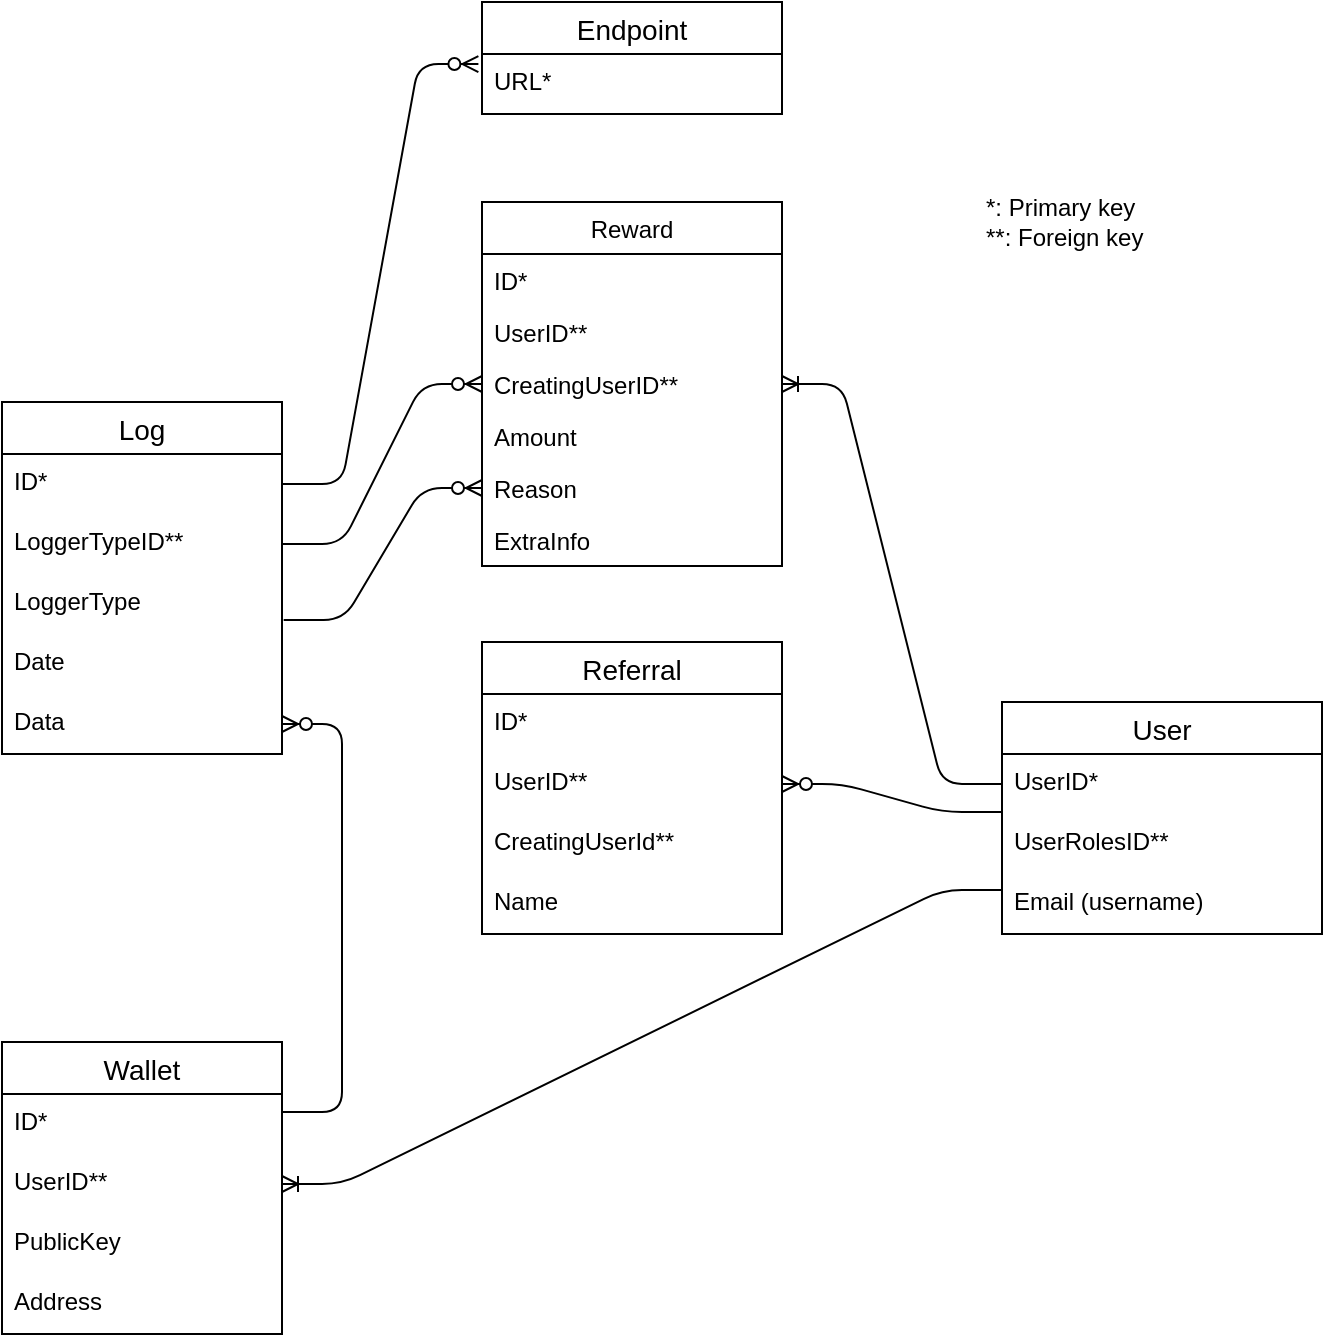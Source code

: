 <mxfile version="14.4.4" type="device"><diagram id="-R4wV61z0FhMpNAPlASs" name="Page-1"><mxGraphModel dx="946" dy="566" grid="1" gridSize="10" guides="1" tooltips="1" connect="1" arrows="1" fold="1" page="1" pageScale="1" pageWidth="850" pageHeight="1100" math="0" shadow="0"><root><mxCell id="0"/><mxCell id="1" parent="0"/><mxCell id="VogovKga2d4YdazWaHmc-1" value="User" style="swimlane;fontStyle=0;childLayout=stackLayout;horizontal=1;startSize=26;horizontalStack=0;resizeParent=1;resizeParentMax=0;resizeLast=0;collapsible=1;marginBottom=0;align=center;fontSize=14;" parent="1" vertex="1"><mxGeometry x="540" y="570" width="160" height="116" as="geometry"/></mxCell><mxCell id="VogovKga2d4YdazWaHmc-2" value="UserID*" style="text;strokeColor=none;fillColor=none;spacingLeft=4;spacingRight=4;overflow=hidden;rotatable=0;points=[[0,0.5],[1,0.5]];portConstraint=eastwest;fontSize=12;" parent="VogovKga2d4YdazWaHmc-1" vertex="1"><mxGeometry y="26" width="160" height="30" as="geometry"/></mxCell><mxCell id="VogovKga2d4YdazWaHmc-3" value="UserRolesID**" style="text;strokeColor=none;fillColor=none;spacingLeft=4;spacingRight=4;overflow=hidden;rotatable=0;points=[[0,0.5],[1,0.5]];portConstraint=eastwest;fontSize=12;" parent="VogovKga2d4YdazWaHmc-1" vertex="1"><mxGeometry y="56" width="160" height="30" as="geometry"/></mxCell><mxCell id="VogovKga2d4YdazWaHmc-4" value="Email (username)" style="text;strokeColor=none;fillColor=none;spacingLeft=4;spacingRight=4;overflow=hidden;rotatable=0;points=[[0,0.5],[1,0.5]];portConstraint=eastwest;fontSize=12;" parent="VogovKga2d4YdazWaHmc-1" vertex="1"><mxGeometry y="86" width="160" height="30" as="geometry"/></mxCell><mxCell id="VogovKga2d4YdazWaHmc-16" value="Reward" style="swimlane;fontStyle=0;childLayout=stackLayout;horizontal=1;startSize=26;fillColor=none;horizontalStack=0;resizeParent=1;resizeParentMax=0;resizeLast=0;collapsible=1;marginBottom=0;" parent="1" vertex="1"><mxGeometry x="280" y="320" width="150" height="182" as="geometry"/></mxCell><mxCell id="VogovKga2d4YdazWaHmc-29" value="ID*" style="text;strokeColor=none;fillColor=none;align=left;verticalAlign=top;spacingLeft=4;spacingRight=4;overflow=hidden;rotatable=0;points=[[0,0.5],[1,0.5]];portConstraint=eastwest;" parent="VogovKga2d4YdazWaHmc-16" vertex="1"><mxGeometry y="26" width="150" height="26" as="geometry"/></mxCell><mxCell id="aOdp0XbVGNVfr9wfOgnh-13" value="UserID**" style="text;strokeColor=none;fillColor=none;align=left;verticalAlign=top;spacingLeft=4;spacingRight=4;overflow=hidden;rotatable=0;points=[[0,0.5],[1,0.5]];portConstraint=eastwest;" parent="VogovKga2d4YdazWaHmc-16" vertex="1"><mxGeometry y="52" width="150" height="26" as="geometry"/></mxCell><mxCell id="bJdyd767cQBEqQ9NRChY-1" value="CreatingUserID**&#10;" style="text;strokeColor=none;fillColor=none;align=left;verticalAlign=top;spacingLeft=4;spacingRight=4;overflow=hidden;rotatable=0;points=[[0,0.5],[1,0.5]];portConstraint=eastwest;" parent="VogovKga2d4YdazWaHmc-16" vertex="1"><mxGeometry y="78" width="150" height="26" as="geometry"/></mxCell><mxCell id="VogovKga2d4YdazWaHmc-18" value="Amount&#10;" style="text;strokeColor=none;fillColor=none;align=left;verticalAlign=top;spacingLeft=4;spacingRight=4;overflow=hidden;rotatable=0;points=[[0,0.5],[1,0.5]];portConstraint=eastwest;" parent="VogovKga2d4YdazWaHmc-16" vertex="1"><mxGeometry y="104" width="150" height="26" as="geometry"/></mxCell><mxCell id="VogovKga2d4YdazWaHmc-19" value="Reason&#10;" style="text;strokeColor=none;fillColor=none;align=left;verticalAlign=top;spacingLeft=4;spacingRight=4;overflow=hidden;rotatable=0;points=[[0,0.5],[1,0.5]];portConstraint=eastwest;" parent="VogovKga2d4YdazWaHmc-16" vertex="1"><mxGeometry y="130" width="150" height="26" as="geometry"/></mxCell><mxCell id="QWIWX1Q93222O7gZUJ-s-7" value="ExtraInfo" style="text;strokeColor=none;fillColor=none;align=left;verticalAlign=top;spacingLeft=4;spacingRight=4;overflow=hidden;rotatable=0;points=[[0,0.5],[1,0.5]];portConstraint=eastwest;" parent="VogovKga2d4YdazWaHmc-16" vertex="1"><mxGeometry y="156" width="150" height="26" as="geometry"/></mxCell><mxCell id="bJdyd767cQBEqQ9NRChY-3" value="Referral" style="swimlane;fontStyle=0;childLayout=stackLayout;horizontal=1;startSize=26;horizontalStack=0;resizeParent=1;resizeParentMax=0;resizeLast=0;collapsible=1;marginBottom=0;align=center;fontSize=14;" parent="1" vertex="1"><mxGeometry x="280" y="540" width="150" height="146" as="geometry"/></mxCell><mxCell id="bJdyd767cQBEqQ9NRChY-8" value="ID*" style="text;strokeColor=none;fillColor=none;spacingLeft=4;spacingRight=4;overflow=hidden;rotatable=0;points=[[0,0.5],[1,0.5]];portConstraint=eastwest;fontSize=12;" parent="bJdyd767cQBEqQ9NRChY-3" vertex="1"><mxGeometry y="26" width="150" height="30" as="geometry"/></mxCell><mxCell id="bJdyd767cQBEqQ9NRChY-4" value="UserID**" style="text;strokeColor=none;fillColor=none;spacingLeft=4;spacingRight=4;overflow=hidden;rotatable=0;points=[[0,0.5],[1,0.5]];portConstraint=eastwest;fontSize=12;" parent="bJdyd767cQBEqQ9NRChY-3" vertex="1"><mxGeometry y="56" width="150" height="30" as="geometry"/></mxCell><mxCell id="a344jlnvcdazKrhl5FHc-2" value="CreatingUserId**" style="text;strokeColor=none;fillColor=none;spacingLeft=4;spacingRight=4;overflow=hidden;rotatable=0;points=[[0,0.5],[1,0.5]];portConstraint=eastwest;fontSize=12;" parent="bJdyd767cQBEqQ9NRChY-3" vertex="1"><mxGeometry y="86" width="150" height="30" as="geometry"/></mxCell><mxCell id="-M7NrTbBrlnv17T3BPxq-1" value="Name" style="text;strokeColor=none;fillColor=none;spacingLeft=4;spacingRight=4;overflow=hidden;rotatable=0;points=[[0,0.5],[1,0.5]];portConstraint=eastwest;fontSize=12;" parent="bJdyd767cQBEqQ9NRChY-3" vertex="1"><mxGeometry y="116" width="150" height="30" as="geometry"/></mxCell><mxCell id="bJdyd767cQBEqQ9NRChY-7" value="" style="edgeStyle=entityRelationEdgeStyle;fontSize=12;html=1;endArrow=ERzeroToMany;endFill=1;exitX=0;exitY=-0.033;exitDx=0;exitDy=0;exitPerimeter=0;" parent="1" source="VogovKga2d4YdazWaHmc-3" target="bJdyd767cQBEqQ9NRChY-4" edge="1"><mxGeometry width="100" height="100" relative="1" as="geometry"><mxPoint x="462" y="509" as="sourcePoint"/><mxPoint x="200" y="649.998" as="targetPoint"/></mxGeometry></mxCell><mxCell id="aOdp0XbVGNVfr9wfOgnh-12" value="" style="edgeStyle=entityRelationEdgeStyle;fontSize=12;html=1;endArrow=ERoneToMany;" parent="1" source="VogovKga2d4YdazWaHmc-2" target="bJdyd767cQBEqQ9NRChY-1" edge="1"><mxGeometry width="100" height="100" relative="1" as="geometry"><mxPoint x="470" y="580" as="sourcePoint"/><mxPoint x="570" y="480" as="targetPoint"/></mxGeometry></mxCell><mxCell id="aOdp0XbVGNVfr9wfOgnh-15" value="*: Primary key&lt;br&gt;**: Foreign key" style="text;html=1;strokeColor=none;fillColor=none;align=left;verticalAlign=middle;whiteSpace=wrap;rounded=0;" parent="1" vertex="1"><mxGeometry x="530" y="320" width="110" height="20" as="geometry"/></mxCell><mxCell id="QWIWX1Q93222O7gZUJ-s-1" value="Wallet" style="swimlane;fontStyle=0;childLayout=stackLayout;horizontal=1;startSize=26;horizontalStack=0;resizeParent=1;resizeParentMax=0;resizeLast=0;collapsible=1;marginBottom=0;align=center;fontSize=14;" parent="1" vertex="1"><mxGeometry x="40" y="740" width="140" height="146" as="geometry"/></mxCell><mxCell id="QWIWX1Q93222O7gZUJ-s-2" value="ID*" style="text;strokeColor=none;fillColor=none;spacingLeft=4;spacingRight=4;overflow=hidden;rotatable=0;points=[[0,0.5],[1,0.5]];portConstraint=eastwest;fontSize=12;" parent="QWIWX1Q93222O7gZUJ-s-1" vertex="1"><mxGeometry y="26" width="140" height="30" as="geometry"/></mxCell><mxCell id="QWIWX1Q93222O7gZUJ-s-3" value="UserID**" style="text;strokeColor=none;fillColor=none;spacingLeft=4;spacingRight=4;overflow=hidden;rotatable=0;points=[[0,0.5],[1,0.5]];portConstraint=eastwest;fontSize=12;" parent="QWIWX1Q93222O7gZUJ-s-1" vertex="1"><mxGeometry y="56" width="140" height="30" as="geometry"/></mxCell><mxCell id="QWIWX1Q93222O7gZUJ-s-4" value="PublicKey" style="text;strokeColor=none;fillColor=none;spacingLeft=4;spacingRight=4;overflow=hidden;rotatable=0;points=[[0,0.5],[1,0.5]];portConstraint=eastwest;fontSize=12;" parent="QWIWX1Q93222O7gZUJ-s-1" vertex="1"><mxGeometry y="86" width="140" height="30" as="geometry"/></mxCell><mxCell id="C5HqsmhiR6ByUWcvIQ6u-1" value="Address" style="text;strokeColor=none;fillColor=none;spacingLeft=4;spacingRight=4;overflow=hidden;rotatable=0;points=[[0,0.5],[1,0.5]];portConstraint=eastwest;fontSize=12;" parent="QWIWX1Q93222O7gZUJ-s-1" vertex="1"><mxGeometry y="116" width="140" height="30" as="geometry"/></mxCell><mxCell id="QWIWX1Q93222O7gZUJ-s-6" style="edgeStyle=orthogonalEdgeStyle;rounded=0;orthogonalLoop=1;jettySize=auto;html=1;exitX=1;exitY=0.5;exitDx=0;exitDy=0;" parent="QWIWX1Q93222O7gZUJ-s-1" source="QWIWX1Q93222O7gZUJ-s-3" target="QWIWX1Q93222O7gZUJ-s-3" edge="1"><mxGeometry relative="1" as="geometry"/></mxCell><mxCell id="QWIWX1Q93222O7gZUJ-s-5" value="" style="edgeStyle=entityRelationEdgeStyle;fontSize=12;html=1;endArrow=ERoneToMany;exitX=0;exitY=0.267;exitDx=0;exitDy=0;exitPerimeter=0;" parent="1" source="VogovKga2d4YdazWaHmc-4" target="QWIWX1Q93222O7gZUJ-s-3" edge="1"><mxGeometry width="100" height="100" relative="1" as="geometry"><mxPoint x="370" y="730" as="sourcePoint"/><mxPoint x="470" y="630" as="targetPoint"/></mxGeometry></mxCell><mxCell id="MdnOTANiOHq5Tit8k3Vk-1" value="Log" style="swimlane;fontStyle=0;childLayout=stackLayout;horizontal=1;startSize=26;horizontalStack=0;resizeParent=1;resizeParentMax=0;resizeLast=0;collapsible=1;marginBottom=0;align=center;fontSize=14;" vertex="1" parent="1"><mxGeometry x="40" y="420" width="140" height="176" as="geometry"/></mxCell><mxCell id="MdnOTANiOHq5Tit8k3Vk-2" value="ID*" style="text;strokeColor=none;fillColor=none;spacingLeft=4;spacingRight=4;overflow=hidden;rotatable=0;points=[[0,0.5],[1,0.5]];portConstraint=eastwest;fontSize=12;" vertex="1" parent="MdnOTANiOHq5Tit8k3Vk-1"><mxGeometry y="26" width="140" height="30" as="geometry"/></mxCell><mxCell id="MdnOTANiOHq5Tit8k3Vk-3" value="LoggerTypeID**" style="text;strokeColor=none;fillColor=none;spacingLeft=4;spacingRight=4;overflow=hidden;rotatable=0;points=[[0,0.5],[1,0.5]];portConstraint=eastwest;fontSize=12;" vertex="1" parent="MdnOTANiOHq5Tit8k3Vk-1"><mxGeometry y="56" width="140" height="30" as="geometry"/></mxCell><mxCell id="MdnOTANiOHq5Tit8k3Vk-4" value="LoggerType" style="text;strokeColor=none;fillColor=none;spacingLeft=4;spacingRight=4;overflow=hidden;rotatable=0;points=[[0,0.5],[1,0.5]];portConstraint=eastwest;fontSize=12;" vertex="1" parent="MdnOTANiOHq5Tit8k3Vk-1"><mxGeometry y="86" width="140" height="30" as="geometry"/></mxCell><mxCell id="MdnOTANiOHq5Tit8k3Vk-5" value="Date" style="text;strokeColor=none;fillColor=none;spacingLeft=4;spacingRight=4;overflow=hidden;rotatable=0;points=[[0,0.5],[1,0.5]];portConstraint=eastwest;fontSize=12;" vertex="1" parent="MdnOTANiOHq5Tit8k3Vk-1"><mxGeometry y="116" width="140" height="30" as="geometry"/></mxCell><mxCell id="MdnOTANiOHq5Tit8k3Vk-7" value="Data" style="text;strokeColor=none;fillColor=none;spacingLeft=4;spacingRight=4;overflow=hidden;rotatable=0;points=[[0,0.5],[1,0.5]];portConstraint=eastwest;fontSize=12;" vertex="1" parent="MdnOTANiOHq5Tit8k3Vk-1"><mxGeometry y="146" width="140" height="30" as="geometry"/></mxCell><mxCell id="MdnOTANiOHq5Tit8k3Vk-8" value="Endpoint" style="swimlane;fontStyle=0;childLayout=stackLayout;horizontal=1;startSize=26;horizontalStack=0;resizeParent=1;resizeParentMax=0;resizeLast=0;collapsible=1;marginBottom=0;align=center;fontSize=14;" vertex="1" parent="1"><mxGeometry x="280" y="220" width="150" height="56" as="geometry"/></mxCell><mxCell id="MdnOTANiOHq5Tit8k3Vk-9" value="URL*" style="text;strokeColor=none;fillColor=none;spacingLeft=4;spacingRight=4;overflow=hidden;rotatable=0;points=[[0,0.5],[1,0.5]];portConstraint=eastwest;fontSize=12;" vertex="1" parent="MdnOTANiOHq5Tit8k3Vk-8"><mxGeometry y="26" width="150" height="30" as="geometry"/></mxCell><mxCell id="MdnOTANiOHq5Tit8k3Vk-10" value="" style="edgeStyle=entityRelationEdgeStyle;fontSize=12;html=1;endArrow=ERzeroToMany;endFill=1;entryX=-0.012;entryY=0.167;entryDx=0;entryDy=0;entryPerimeter=0;exitX=1;exitY=0.5;exitDx=0;exitDy=0;" edge="1" parent="1" source="MdnOTANiOHq5Tit8k3Vk-2" target="MdnOTANiOHq5Tit8k3Vk-9"><mxGeometry width="100" height="100" relative="1" as="geometry"><mxPoint x="370" y="500" as="sourcePoint"/><mxPoint x="470" y="400" as="targetPoint"/></mxGeometry></mxCell><mxCell id="MdnOTANiOHq5Tit8k3Vk-11" value="" style="edgeStyle=entityRelationEdgeStyle;fontSize=12;html=1;endArrow=ERzeroToMany;endFill=1;entryX=1;entryY=0.5;entryDx=0;entryDy=0;exitX=1;exitY=0.3;exitDx=0;exitDy=0;exitPerimeter=0;" edge="1" parent="1" source="QWIWX1Q93222O7gZUJ-s-2" target="MdnOTANiOHq5Tit8k3Vk-7"><mxGeometry width="100" height="100" relative="1" as="geometry"><mxPoint x="370" y="620" as="sourcePoint"/><mxPoint x="470" y="520" as="targetPoint"/></mxGeometry></mxCell><mxCell id="MdnOTANiOHq5Tit8k3Vk-13" value="" style="edgeStyle=entityRelationEdgeStyle;fontSize=12;html=1;endArrow=ERzeroToMany;endFill=1;exitX=1;exitY=0.5;exitDx=0;exitDy=0;entryX=0;entryY=0.5;entryDx=0;entryDy=0;" edge="1" parent="1" source="MdnOTANiOHq5Tit8k3Vk-3" target="bJdyd767cQBEqQ9NRChY-1"><mxGeometry width="100" height="100" relative="1" as="geometry"><mxPoint x="270" y="510" as="sourcePoint"/><mxPoint x="370" y="410" as="targetPoint"/></mxGeometry></mxCell><mxCell id="MdnOTANiOHq5Tit8k3Vk-14" value="" style="edgeStyle=entityRelationEdgeStyle;fontSize=12;html=1;endArrow=ERzeroToMany;endFill=1;exitX=1.006;exitY=0.767;exitDx=0;exitDy=0;exitPerimeter=0;entryX=0;entryY=0.5;entryDx=0;entryDy=0;" edge="1" parent="1" source="MdnOTANiOHq5Tit8k3Vk-4" target="VogovKga2d4YdazWaHmc-19"><mxGeometry width="100" height="100" relative="1" as="geometry"><mxPoint x="270" y="510" as="sourcePoint"/><mxPoint x="370" y="410" as="targetPoint"/></mxGeometry></mxCell></root></mxGraphModel></diagram></mxfile>